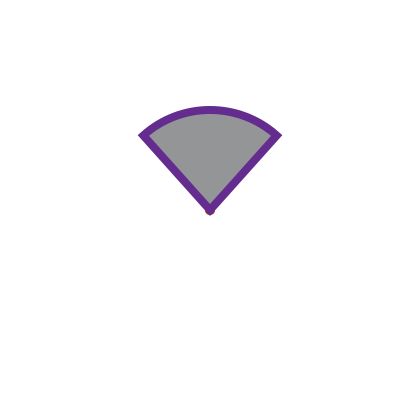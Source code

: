 {
  "$schema": "https://vega.github.io/schema/vega/v4.json",
  "width": 200,
  "height": 200,
  "padding": 5,

  "signals": [
    { "name": "startAngle", "value": -0.73,
      "bind": {"input": "range", "min": -6.28, "max": 6.28} },
    { "name": "endAngle", "value": 0.73,
      "bind": {"input": "range", "min": -6.28, "max": 6.28} },
    { "name": "padAngle", "value": 0,
      "bind": {"input": "range", "min": 0, "max": 1.57} },
    { "name": "innerRadius", "value": 0,
      "bind": {"input": "range", "min": 0, "max": 100, "step": 1} },
    { "name": "outerRadius", "value": 50,
      "bind": {"input": "range", "min": 0, "max": 100, "step": 1} },
    { "name": "cornerRadius", "value": 0,
      "bind": {"input": "range", "min": 0, "max": 50, "step": 1} },
    { "name": "strokeWidth", "value": 4,
      "bind": {"input": "range", "min": 0, "max": 10, "step": 0.5} },
    { "name": "color", "value": "both",
      "bind": {"input": "radio", "options": ["fill", "stroke", "both"]} },
    { "name": "x", "value": 100 },
    { "name": "y", "value": 100 }
  ],

  "marks": [
    {
      "type": "symbol",
      "interactive": false,
      "encode": {
        "enter": {
          "fill": {"value": "firebrick"},
          "size": {"value": 25}
        },
        "update": {
          "x": {"signal": "x"},
          "y": {"signal": "y"}
        }
      }
    },
    {
      "type": "arc",
      "encode": {
        "enter": {
          "fill": {"value": "#939597"},
          "stroke": {"value": "#652c90"}
        },
        "update": {
          "x": {"signal": "x"},
          "y": {"signal": "y"},
          "startAngle": {"signal": "startAngle"},
          "endAngle": {"signal": "endAngle"},
          "innerRadius": {"signal": "innerRadius"},
          "outerRadius": {"signal": "outerRadius"},
          "cornerRadius": {"signal": "cornerRadius"},
          "padAngle": {"signal": "padAngle"},
          "strokeWidth": {"signal": "strokeWidth"},
          "opacity": {"value": 1},
          "fillOpacity": {"signal": "color === 'fill' || color === 'both' ? 1 : 0"},
          "strokeOpacity": {"signal": "color === 'stroke' || color === 'both' ? 1 : 0"}
        },
        "hover": {
          "opacity": {"value": 0.5}
        }
      }
    }
  ]
}

